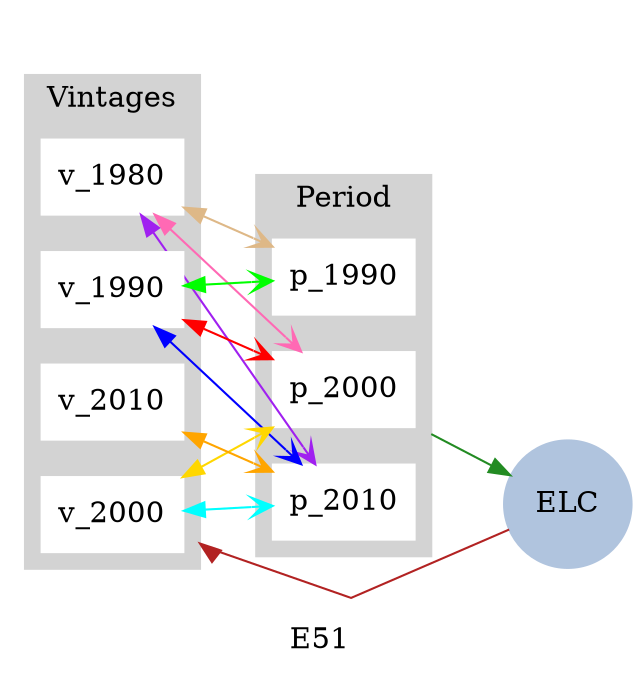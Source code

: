 strict digraph model {
	label = "E51" ;

	bgcolor     = "transparent" ;
	color       = "black" ;
	compound    = "True" ;
	concentrate = "True" ;
	rankdir     = "LR" ;
	splines     = "False" ;

	node [ shape="box", style="filled" ];

	edge [
	  arrowhead  = "vee",
	  decorate   = "True",
	  dir        = "both",
	  fontsize   = "8",
	  label      = "   ",
	  labelfloat = "false",
	  labelfontcolor = "lightgreen",
	  len        = "2",
	  weight     = "0.5"
	];

	subgraph cluster_vintage {
		label = "Vintages" ;

		color = "lightgrey" ;
		style = "filled";
		href  = "../simple_model.svg" ;

		node [ color="white" ]

		"v_1980" ;
		"v_1990" ;
		"v_2000" ;
		"v_2010" ;
	}

	subgraph cluster_period {
		label = "Period" ;
		color = "lightgrey" ;
		style = "filled" ;
		href  = "../simple_model.svg" ;

		node [ color="white" ]

		"p_1990" ;
		"p_2000" ;
		"p_2010" ;
	}

	subgraph energy_carriers {
		node [ shape="circle" ] ;

	  // Beginning nodes
		"ELC" [ color="lawngreen", href="../commodities/commodity_ELC.svg" ] ;

	  // Ending nodes
		"ELC" [ color="lightsteelblue", href="../commodities/commodity_ELC.svg" ] ;
	}

	subgraph external_edges {
		edge [ arrowhead="normal", dir="forward" ] ;

		"ELC"    -> "v_2000" [ color="firebrick", lhead="cluster_vintage" ] ;
		"p_2000" -> "ELC"    [ color="forestgreen", ltail="cluster_period" ] ;
	}

	subgraph internal_edges {
		// edges between vintages and periods
		"v_1980" -> "p_1990" [ color="burlywood" ] ;
		"v_1980" -> "p_2000" [ color="hotpink" ] ;
		"v_1980" -> "p_2010" [ color="purple" ] ;
		"v_1990" -> "p_1990" [ color="green" ] ;
		"v_1990" -> "p_2000" [ color="red" ] ;
		"v_1990" -> "p_2010" [ color="blue" ] ;
		"v_2000" -> "p_2000" [ color="gold" ] ;
		"v_2000" -> "p_2010" [ color="cyan" ] ;
		"v_2010" -> "p_2010" [ color="orange" ] ;
	}
}
